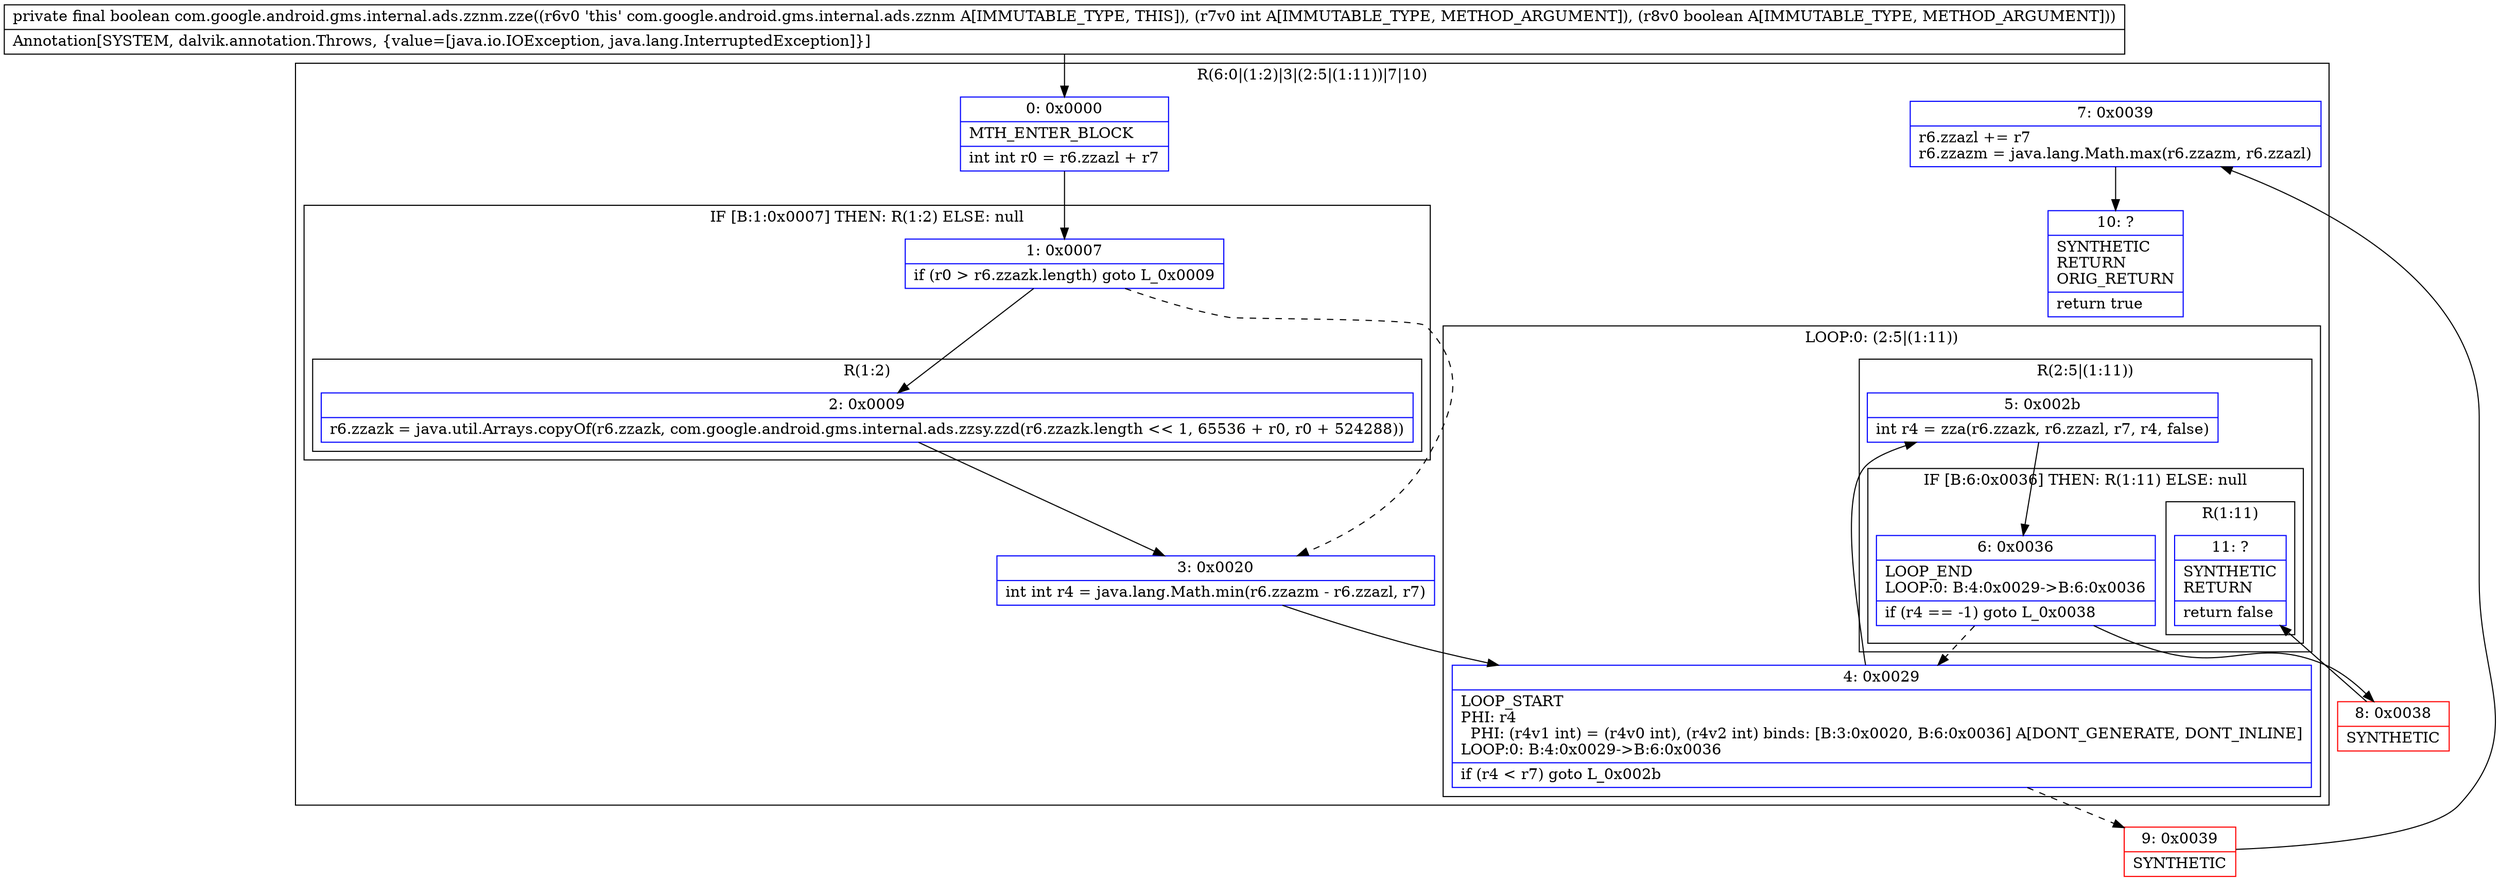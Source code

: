 digraph "CFG forcom.google.android.gms.internal.ads.zznm.zze(IZ)Z" {
subgraph cluster_Region_813075200 {
label = "R(6:0|(1:2)|3|(2:5|(1:11))|7|10)";
node [shape=record,color=blue];
Node_0 [shape=record,label="{0\:\ 0x0000|MTH_ENTER_BLOCK\l|int int r0 = r6.zzazl + r7\l}"];
subgraph cluster_IfRegion_1068443146 {
label = "IF [B:1:0x0007] THEN: R(1:2) ELSE: null";
node [shape=record,color=blue];
Node_1 [shape=record,label="{1\:\ 0x0007|if (r0 \> r6.zzazk.length) goto L_0x0009\l}"];
subgraph cluster_Region_1383640167 {
label = "R(1:2)";
node [shape=record,color=blue];
Node_2 [shape=record,label="{2\:\ 0x0009|r6.zzazk = java.util.Arrays.copyOf(r6.zzazk, com.google.android.gms.internal.ads.zzsy.zzd(r6.zzazk.length \<\< 1, 65536 + r0, r0 + 524288))\l}"];
}
}
Node_3 [shape=record,label="{3\:\ 0x0020|int int r4 = java.lang.Math.min(r6.zzazm \- r6.zzazl, r7)\l}"];
subgraph cluster_LoopRegion_1083668553 {
label = "LOOP:0: (2:5|(1:11))";
node [shape=record,color=blue];
Node_4 [shape=record,label="{4\:\ 0x0029|LOOP_START\lPHI: r4 \l  PHI: (r4v1 int) = (r4v0 int), (r4v2 int) binds: [B:3:0x0020, B:6:0x0036] A[DONT_GENERATE, DONT_INLINE]\lLOOP:0: B:4:0x0029\-\>B:6:0x0036\l|if (r4 \< r7) goto L_0x002b\l}"];
subgraph cluster_Region_1144902981 {
label = "R(2:5|(1:11))";
node [shape=record,color=blue];
Node_5 [shape=record,label="{5\:\ 0x002b|int r4 = zza(r6.zzazk, r6.zzazl, r7, r4, false)\l}"];
subgraph cluster_IfRegion_114198823 {
label = "IF [B:6:0x0036] THEN: R(1:11) ELSE: null";
node [shape=record,color=blue];
Node_6 [shape=record,label="{6\:\ 0x0036|LOOP_END\lLOOP:0: B:4:0x0029\-\>B:6:0x0036\l|if (r4 == \-1) goto L_0x0038\l}"];
subgraph cluster_Region_1040981626 {
label = "R(1:11)";
node [shape=record,color=blue];
Node_11 [shape=record,label="{11\:\ ?|SYNTHETIC\lRETURN\l|return false\l}"];
}
}
}
}
Node_7 [shape=record,label="{7\:\ 0x0039|r6.zzazl += r7\lr6.zzazm = java.lang.Math.max(r6.zzazm, r6.zzazl)\l}"];
Node_10 [shape=record,label="{10\:\ ?|SYNTHETIC\lRETURN\lORIG_RETURN\l|return true\l}"];
}
Node_8 [shape=record,color=red,label="{8\:\ 0x0038|SYNTHETIC\l}"];
Node_9 [shape=record,color=red,label="{9\:\ 0x0039|SYNTHETIC\l}"];
MethodNode[shape=record,label="{private final boolean com.google.android.gms.internal.ads.zznm.zze((r6v0 'this' com.google.android.gms.internal.ads.zznm A[IMMUTABLE_TYPE, THIS]), (r7v0 int A[IMMUTABLE_TYPE, METHOD_ARGUMENT]), (r8v0 boolean A[IMMUTABLE_TYPE, METHOD_ARGUMENT]))  | Annotation[SYSTEM, dalvik.annotation.Throws, \{value=[java.io.IOException, java.lang.InterruptedException]\}]\l}"];
MethodNode -> Node_0;
Node_0 -> Node_1;
Node_1 -> Node_2;
Node_1 -> Node_3[style=dashed];
Node_2 -> Node_3;
Node_3 -> Node_4;
Node_4 -> Node_5;
Node_4 -> Node_9[style=dashed];
Node_5 -> Node_6;
Node_6 -> Node_4[style=dashed];
Node_6 -> Node_8;
Node_7 -> Node_10;
Node_8 -> Node_11;
Node_9 -> Node_7;
}

